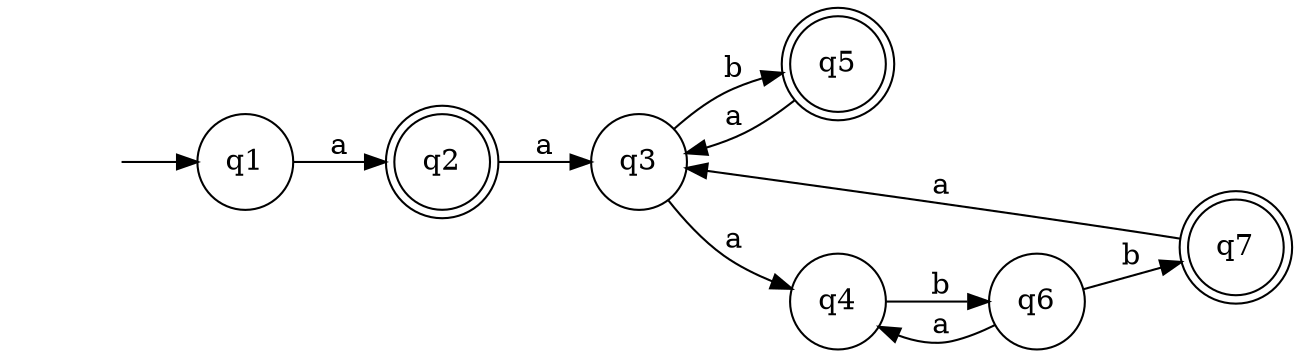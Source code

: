 digraph finite_state_machine {
	rankdir=LR;
	node [shape = doublecircle];  q2 q5 q7;
	node [shape = circle];
	"" [shape = none];"" [shape = none];
	"" -> q1;
	q1 -> q2 [label = "a"];
    q2 -> q3 [label = "a"];
    q3 -> q4 [label = "a"];
    q3 -> q5 [label = "b"];
    q4 -> q6 [label = "b"];
    q5 -> q3 [label = "a"];
    q6 -> q4 [label = "a"];
    q6 -> q7 [label = "b"];
    q7 -> q3 [label = "a"];
}
